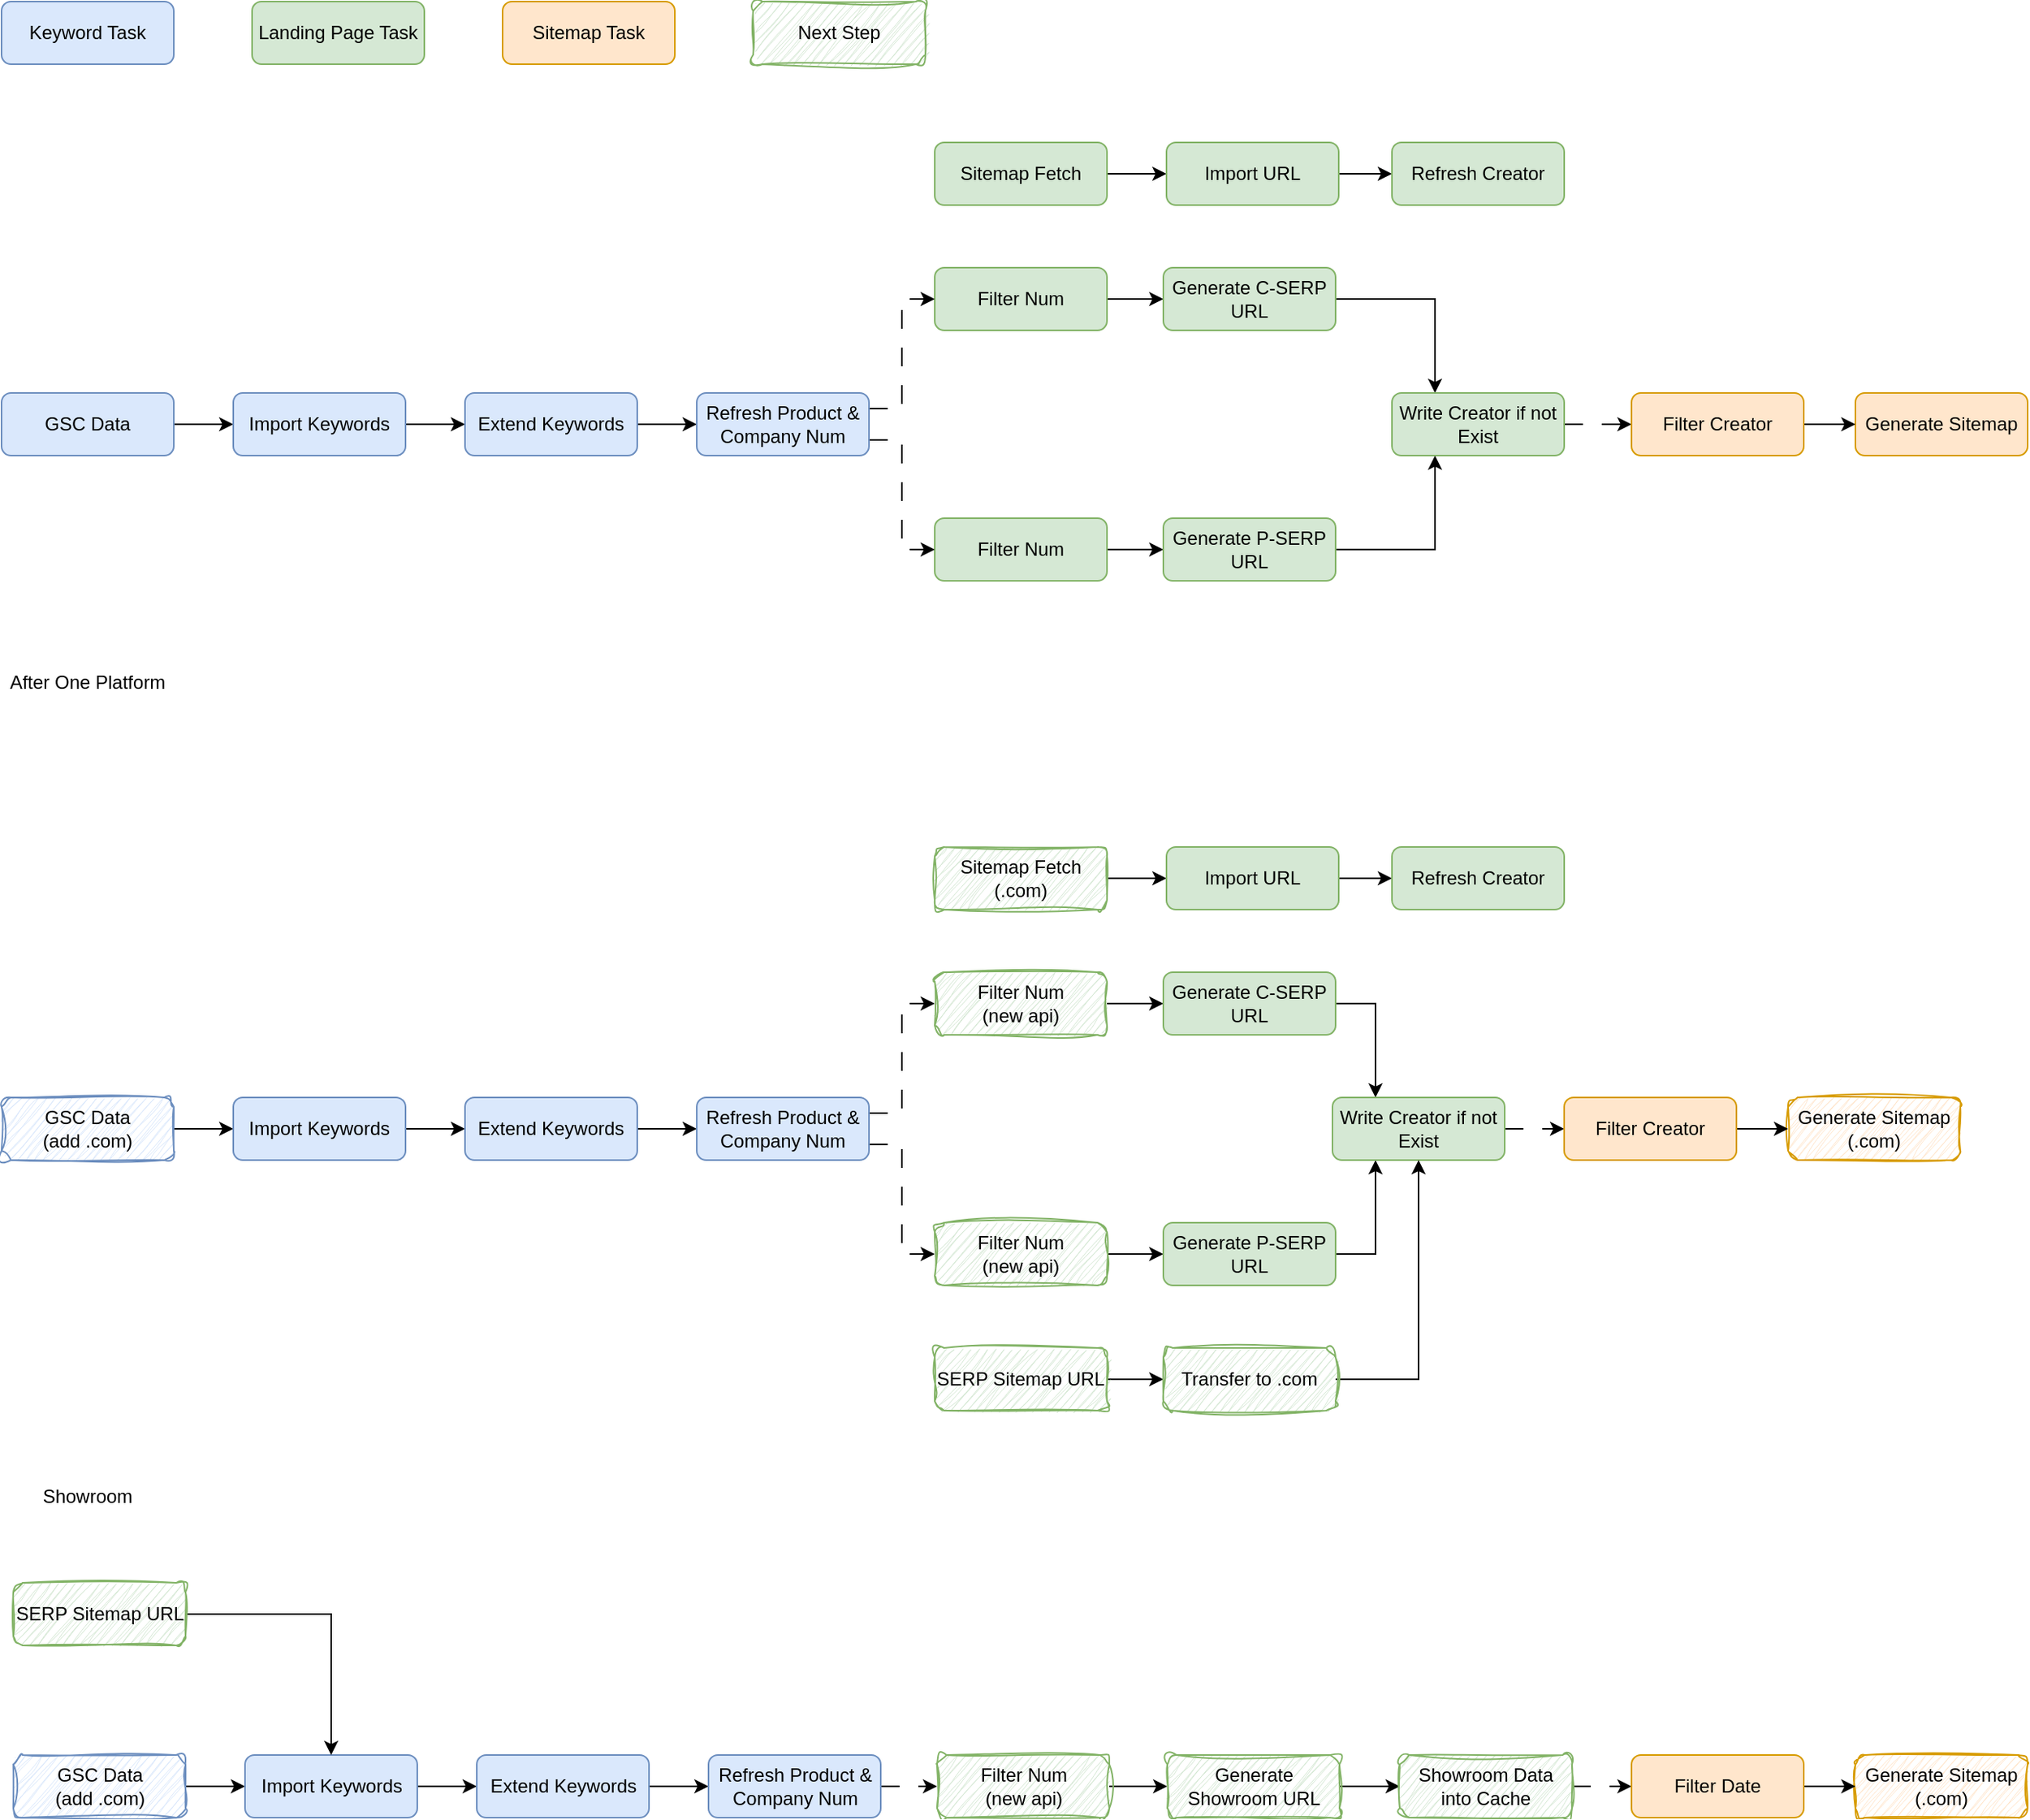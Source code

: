 <mxfile version="24.7.6">
  <diagram name="第 1 页" id="FKsdt8u9-RkYYhhdsaq5">
    <mxGraphModel dx="2261" dy="1831" grid="1" gridSize="10" guides="1" tooltips="1" connect="1" arrows="1" fold="1" page="1" pageScale="1" pageWidth="827" pageHeight="1169" math="0" shadow="0">
      <root>
        <mxCell id="0" />
        <mxCell id="1" parent="0" />
        <mxCell id="7cUj4nOX0Q-iwzIHyv7q-23" style="edgeStyle=orthogonalEdgeStyle;rounded=0;orthogonalLoop=1;jettySize=auto;html=1;exitX=1;exitY=0.5;exitDx=0;exitDy=0;entryX=0;entryY=0.5;entryDx=0;entryDy=0;" parent="1" source="hdqRihBdZJbinV5GYeB0-1" target="7cUj4nOX0Q-iwzIHyv7q-1" edge="1">
          <mxGeometry relative="1" as="geometry" />
        </mxCell>
        <mxCell id="hdqRihBdZJbinV5GYeB0-1" value="GSC Data" style="rounded=1;whiteSpace=wrap;html=1;fillColor=#dae8fc;strokeColor=#6c8ebf;" parent="1" vertex="1">
          <mxGeometry x="-30" y="130" width="110" height="40" as="geometry" />
        </mxCell>
        <mxCell id="7cUj4nOX0Q-iwzIHyv7q-24" style="edgeStyle=orthogonalEdgeStyle;rounded=0;orthogonalLoop=1;jettySize=auto;html=1;exitX=1;exitY=0.5;exitDx=0;exitDy=0;entryX=0;entryY=0.5;entryDx=0;entryDy=0;" parent="1" source="7cUj4nOX0Q-iwzIHyv7q-1" target="7cUj4nOX0Q-iwzIHyv7q-2" edge="1">
          <mxGeometry relative="1" as="geometry" />
        </mxCell>
        <mxCell id="7cUj4nOX0Q-iwzIHyv7q-1" value="Import Keywords" style="rounded=1;whiteSpace=wrap;html=1;fillColor=#dae8fc;strokeColor=#6c8ebf;" parent="1" vertex="1">
          <mxGeometry x="118" y="130" width="110" height="40" as="geometry" />
        </mxCell>
        <mxCell id="Ki7Z3YDzm4PbCD4ekVSk-2" style="edgeStyle=orthogonalEdgeStyle;rounded=0;orthogonalLoop=1;jettySize=auto;html=1;exitX=1;exitY=0.5;exitDx=0;exitDy=0;entryX=0;entryY=0.5;entryDx=0;entryDy=0;" parent="1" source="7cUj4nOX0Q-iwzIHyv7q-2" target="Ki7Z3YDzm4PbCD4ekVSk-1" edge="1">
          <mxGeometry relative="1" as="geometry" />
        </mxCell>
        <mxCell id="7cUj4nOX0Q-iwzIHyv7q-2" value="Extend Keywords" style="rounded=1;whiteSpace=wrap;html=1;fillColor=#dae8fc;strokeColor=#6c8ebf;" parent="1" vertex="1">
          <mxGeometry x="266" y="130" width="110" height="40" as="geometry" />
        </mxCell>
        <mxCell id="7cUj4nOX0Q-iwzIHyv7q-28" style="edgeStyle=orthogonalEdgeStyle;rounded=0;orthogonalLoop=1;jettySize=auto;html=1;exitX=1;exitY=0.5;exitDx=0;exitDy=0;entryX=0;entryY=0.5;entryDx=0;entryDy=0;" parent="1" source="7cUj4nOX0Q-iwzIHyv7q-5" target="7cUj4nOX0Q-iwzIHyv7q-7" edge="1">
          <mxGeometry relative="1" as="geometry" />
        </mxCell>
        <mxCell id="7cUj4nOX0Q-iwzIHyv7q-5" value="Filter Num" style="rounded=1;whiteSpace=wrap;html=1;fillColor=#d5e8d4;strokeColor=#82b366;" parent="1" vertex="1">
          <mxGeometry x="566" y="50" width="110" height="40" as="geometry" />
        </mxCell>
        <mxCell id="7cUj4nOX0Q-iwzIHyv7q-42" style="edgeStyle=orthogonalEdgeStyle;rounded=0;orthogonalLoop=1;jettySize=auto;html=1;exitX=1;exitY=0.5;exitDx=0;exitDy=0;entryX=0;entryY=0.5;entryDx=0;entryDy=0;" parent="1" source="7cUj4nOX0Q-iwzIHyv7q-6" target="7cUj4nOX0Q-iwzIHyv7q-8" edge="1">
          <mxGeometry relative="1" as="geometry" />
        </mxCell>
        <mxCell id="7cUj4nOX0Q-iwzIHyv7q-6" value="Filter Num" style="rounded=1;whiteSpace=wrap;html=1;fillColor=#d5e8d4;strokeColor=#82b366;" parent="1" vertex="1">
          <mxGeometry x="566" y="210" width="110" height="40" as="geometry" />
        </mxCell>
        <mxCell id="7cUj4nOX0Q-iwzIHyv7q-67" style="edgeStyle=orthogonalEdgeStyle;rounded=0;orthogonalLoop=1;jettySize=auto;html=1;exitX=1;exitY=0.5;exitDx=0;exitDy=0;entryX=0.25;entryY=0;entryDx=0;entryDy=0;" parent="1" source="7cUj4nOX0Q-iwzIHyv7q-7" target="7cUj4nOX0Q-iwzIHyv7q-11" edge="1">
          <mxGeometry relative="1" as="geometry" />
        </mxCell>
        <mxCell id="7cUj4nOX0Q-iwzIHyv7q-7" value="Generate C-SERP URL" style="rounded=1;whiteSpace=wrap;html=1;fillColor=#d5e8d4;strokeColor=#82b366;" parent="1" vertex="1">
          <mxGeometry x="712" y="50" width="110" height="40" as="geometry" />
        </mxCell>
        <mxCell id="Elx_2FQx-1t-T98E23u6-49" style="edgeStyle=orthogonalEdgeStyle;rounded=0;orthogonalLoop=1;jettySize=auto;html=1;exitX=1;exitY=0.5;exitDx=0;exitDy=0;entryX=0.25;entryY=1;entryDx=0;entryDy=0;" edge="1" parent="1" source="7cUj4nOX0Q-iwzIHyv7q-8" target="7cUj4nOX0Q-iwzIHyv7q-11">
          <mxGeometry relative="1" as="geometry" />
        </mxCell>
        <mxCell id="7cUj4nOX0Q-iwzIHyv7q-8" value="Generate P-SERP URL" style="rounded=1;whiteSpace=wrap;html=1;fillColor=#d5e8d4;strokeColor=#82b366;" parent="1" vertex="1">
          <mxGeometry x="712" y="210" width="110" height="40" as="geometry" />
        </mxCell>
        <mxCell id="7cUj4nOX0Q-iwzIHyv7q-63" style="edgeStyle=orthogonalEdgeStyle;rounded=0;orthogonalLoop=1;jettySize=auto;html=1;exitX=1;exitY=0.5;exitDx=0;exitDy=0;fillColor=#d5e8d4;strokeColor=#000000;" parent="1" source="7cUj4nOX0Q-iwzIHyv7q-9" target="7cUj4nOX0Q-iwzIHyv7q-22" edge="1">
          <mxGeometry relative="1" as="geometry" />
        </mxCell>
        <mxCell id="7cUj4nOX0Q-iwzIHyv7q-9" value="Sitemap Fetch" style="rounded=1;whiteSpace=wrap;html=1;fillColor=#d5e8d4;strokeColor=#82b366;" parent="1" vertex="1">
          <mxGeometry x="566" y="-30" width="110" height="40" as="geometry" />
        </mxCell>
        <mxCell id="7cUj4nOX0Q-iwzIHyv7q-72" style="edgeStyle=orthogonalEdgeStyle;rounded=0;orthogonalLoop=1;jettySize=auto;html=1;exitX=1;exitY=0.5;exitDx=0;exitDy=0;entryX=0;entryY=0.5;entryDx=0;entryDy=0;dashed=1;dashPattern=12 12;" parent="1" source="7cUj4nOX0Q-iwzIHyv7q-11" target="7cUj4nOX0Q-iwzIHyv7q-71" edge="1">
          <mxGeometry relative="1" as="geometry" />
        </mxCell>
        <mxCell id="7cUj4nOX0Q-iwzIHyv7q-11" value="Write Creator if not Exist" style="rounded=1;whiteSpace=wrap;html=1;fillColor=#d5e8d4;strokeColor=#82b366;" parent="1" vertex="1">
          <mxGeometry x="858" y="130" width="110" height="40" as="geometry" />
        </mxCell>
        <mxCell id="7cUj4nOX0Q-iwzIHyv7q-14" value="Generate Sitemap" style="rounded=1;whiteSpace=wrap;html=1;fillColor=#ffe6cc;strokeColor=#d79b00;" parent="1" vertex="1">
          <mxGeometry x="1154" y="130" width="110" height="40" as="geometry" />
        </mxCell>
        <mxCell id="7cUj4nOX0Q-iwzIHyv7q-65" style="edgeStyle=orthogonalEdgeStyle;rounded=0;orthogonalLoop=1;jettySize=auto;html=1;exitX=1;exitY=0.5;exitDx=0;exitDy=0;entryX=0;entryY=0.5;entryDx=0;entryDy=0;fillColor=#d5e8d4;strokeColor=#000000;" parent="1" source="7cUj4nOX0Q-iwzIHyv7q-22" target="7cUj4nOX0Q-iwzIHyv7q-64" edge="1">
          <mxGeometry relative="1" as="geometry" />
        </mxCell>
        <mxCell id="7cUj4nOX0Q-iwzIHyv7q-22" value="Import URL" style="rounded=1;whiteSpace=wrap;html=1;fillColor=#d5e8d4;strokeColor=#82b366;" parent="1" vertex="1">
          <mxGeometry x="714" y="-30" width="110" height="40" as="geometry" />
        </mxCell>
        <mxCell id="7cUj4nOX0Q-iwzIHyv7q-51" value="Keyword Task" style="rounded=1;whiteSpace=wrap;html=1;fillColor=#dae8fc;strokeColor=#6c8ebf;" parent="1" vertex="1">
          <mxGeometry x="-30" y="-120" width="110" height="40" as="geometry" />
        </mxCell>
        <mxCell id="7cUj4nOX0Q-iwzIHyv7q-52" value="Landing Page Task" style="rounded=1;whiteSpace=wrap;html=1;fillColor=#d5e8d4;strokeColor=#82b366;" parent="1" vertex="1">
          <mxGeometry x="130" y="-120" width="110" height="40" as="geometry" />
        </mxCell>
        <mxCell id="7cUj4nOX0Q-iwzIHyv7q-53" value="Sitemap Task" style="rounded=1;whiteSpace=wrap;html=1;fillColor=#ffe6cc;strokeColor=#d79b00;" parent="1" vertex="1">
          <mxGeometry x="290" y="-120" width="110" height="40" as="geometry" />
        </mxCell>
        <mxCell id="7cUj4nOX0Q-iwzIHyv7q-64" value="Refresh Creator" style="rounded=1;whiteSpace=wrap;html=1;fillColor=#d5e8d4;strokeColor=#82b366;" parent="1" vertex="1">
          <mxGeometry x="858" y="-30" width="110" height="40" as="geometry" />
        </mxCell>
        <mxCell id="7cUj4nOX0Q-iwzIHyv7q-73" style="edgeStyle=orthogonalEdgeStyle;rounded=0;orthogonalLoop=1;jettySize=auto;html=1;exitX=1;exitY=0.5;exitDx=0;exitDy=0;entryX=0;entryY=0.5;entryDx=0;entryDy=0;" parent="1" source="7cUj4nOX0Q-iwzIHyv7q-71" target="7cUj4nOX0Q-iwzIHyv7q-14" edge="1">
          <mxGeometry relative="1" as="geometry" />
        </mxCell>
        <mxCell id="7cUj4nOX0Q-iwzIHyv7q-71" value="Filter Creator" style="rounded=1;whiteSpace=wrap;html=1;fillColor=#ffe6cc;strokeColor=#d79b00;" parent="1" vertex="1">
          <mxGeometry x="1011" y="130" width="110" height="40" as="geometry" />
        </mxCell>
        <mxCell id="OvNmOooc81KboLk7s8Qc-1" value="Next Step" style="rounded=1;whiteSpace=wrap;html=1;fillColor=#d5e8d4;strokeColor=#82b366;sketch=1;curveFitting=1;jiggle=2;" parent="1" vertex="1">
          <mxGeometry x="450" y="-120" width="110" height="40" as="geometry" />
        </mxCell>
        <mxCell id="Elx_2FQx-1t-T98E23u6-45" style="edgeStyle=orthogonalEdgeStyle;rounded=0;orthogonalLoop=1;jettySize=auto;html=1;exitX=1;exitY=0.25;exitDx=0;exitDy=0;entryX=0;entryY=0.5;entryDx=0;entryDy=0;dashed=1;dashPattern=12 12;" edge="1" parent="1" source="Ki7Z3YDzm4PbCD4ekVSk-1" target="7cUj4nOX0Q-iwzIHyv7q-5">
          <mxGeometry relative="1" as="geometry" />
        </mxCell>
        <mxCell id="Elx_2FQx-1t-T98E23u6-46" style="edgeStyle=orthogonalEdgeStyle;rounded=0;orthogonalLoop=1;jettySize=auto;html=1;exitX=1;exitY=0.75;exitDx=0;exitDy=0;entryX=0;entryY=0.5;entryDx=0;entryDy=0;dashed=1;dashPattern=12 12;" edge="1" parent="1" source="Ki7Z3YDzm4PbCD4ekVSk-1" target="7cUj4nOX0Q-iwzIHyv7q-6">
          <mxGeometry relative="1" as="geometry" />
        </mxCell>
        <mxCell id="Ki7Z3YDzm4PbCD4ekVSk-1" value="Refresh Product &amp;amp; Company Num" style="rounded=1;whiteSpace=wrap;html=1;fillColor=#dae8fc;strokeColor=#6c8ebf;" parent="1" vertex="1">
          <mxGeometry x="414" y="130" width="110" height="40" as="geometry" />
        </mxCell>
        <mxCell id="Elx_2FQx-1t-T98E23u6-1" value="After One Platform" style="text;html=1;align=center;verticalAlign=middle;whiteSpace=wrap;rounded=0;" vertex="1" parent="1">
          <mxGeometry x="-30" y="300" width="110" height="30" as="geometry" />
        </mxCell>
        <mxCell id="Elx_2FQx-1t-T98E23u6-2" style="edgeStyle=orthogonalEdgeStyle;rounded=0;orthogonalLoop=1;jettySize=auto;html=1;exitX=1;exitY=0.5;exitDx=0;exitDy=0;entryX=0;entryY=0.5;entryDx=0;entryDy=0;" edge="1" parent="1" source="Elx_2FQx-1t-T98E23u6-3" target="Elx_2FQx-1t-T98E23u6-5">
          <mxGeometry relative="1" as="geometry" />
        </mxCell>
        <mxCell id="Elx_2FQx-1t-T98E23u6-3" value="GSC Data&lt;div&gt;(add .com)&lt;/div&gt;" style="rounded=1;whiteSpace=wrap;html=1;fillColor=#dae8fc;strokeColor=#6c8ebf;sketch=1;curveFitting=1;jiggle=2;" vertex="1" parent="1">
          <mxGeometry x="-30" y="580" width="110" height="40" as="geometry" />
        </mxCell>
        <mxCell id="Elx_2FQx-1t-T98E23u6-4" style="edgeStyle=orthogonalEdgeStyle;rounded=0;orthogonalLoop=1;jettySize=auto;html=1;exitX=1;exitY=0.5;exitDx=0;exitDy=0;entryX=0;entryY=0.5;entryDx=0;entryDy=0;" edge="1" parent="1" source="Elx_2FQx-1t-T98E23u6-5" target="Elx_2FQx-1t-T98E23u6-7">
          <mxGeometry relative="1" as="geometry" />
        </mxCell>
        <mxCell id="Elx_2FQx-1t-T98E23u6-5" value="Import Keywords" style="rounded=1;whiteSpace=wrap;html=1;fillColor=#dae8fc;strokeColor=#6c8ebf;" vertex="1" parent="1">
          <mxGeometry x="118" y="580" width="110" height="40" as="geometry" />
        </mxCell>
        <mxCell id="Elx_2FQx-1t-T98E23u6-6" style="edgeStyle=orthogonalEdgeStyle;rounded=0;orthogonalLoop=1;jettySize=auto;html=1;exitX=1;exitY=0.5;exitDx=0;exitDy=0;entryX=0;entryY=0.5;entryDx=0;entryDy=0;" edge="1" parent="1" source="Elx_2FQx-1t-T98E23u6-7" target="Elx_2FQx-1t-T98E23u6-38">
          <mxGeometry relative="1" as="geometry" />
        </mxCell>
        <mxCell id="Elx_2FQx-1t-T98E23u6-7" value="Extend Keywords" style="rounded=1;whiteSpace=wrap;html=1;fillColor=#dae8fc;strokeColor=#6c8ebf;" vertex="1" parent="1">
          <mxGeometry x="266" y="580" width="110" height="40" as="geometry" />
        </mxCell>
        <mxCell id="Elx_2FQx-1t-T98E23u6-8" style="edgeStyle=orthogonalEdgeStyle;rounded=0;orthogonalLoop=1;jettySize=auto;html=1;exitX=1;exitY=0.5;exitDx=0;exitDy=0;entryX=0;entryY=0.5;entryDx=0;entryDy=0;" edge="1" parent="1" source="Elx_2FQx-1t-T98E23u6-9" target="Elx_2FQx-1t-T98E23u6-13">
          <mxGeometry relative="1" as="geometry" />
        </mxCell>
        <mxCell id="Elx_2FQx-1t-T98E23u6-9" value="Filter Num&lt;div&gt;(new api)&lt;/div&gt;" style="rounded=1;whiteSpace=wrap;html=1;fillColor=#d5e8d4;strokeColor=#82b366;sketch=1;curveFitting=1;jiggle=2;" vertex="1" parent="1">
          <mxGeometry x="566" y="500" width="110" height="40" as="geometry" />
        </mxCell>
        <mxCell id="Elx_2FQx-1t-T98E23u6-10" style="edgeStyle=orthogonalEdgeStyle;rounded=0;orthogonalLoop=1;jettySize=auto;html=1;exitX=1;exitY=0.5;exitDx=0;exitDy=0;entryX=0;entryY=0.5;entryDx=0;entryDy=0;" edge="1" parent="1" source="Elx_2FQx-1t-T98E23u6-11" target="Elx_2FQx-1t-T98E23u6-15">
          <mxGeometry relative="1" as="geometry" />
        </mxCell>
        <mxCell id="Elx_2FQx-1t-T98E23u6-11" value="Filter Num&lt;div&gt;(new api)&lt;/div&gt;" style="rounded=1;whiteSpace=wrap;html=1;fillColor=#d5e8d4;strokeColor=#82b366;sketch=1;curveFitting=1;jiggle=2;" vertex="1" parent="1">
          <mxGeometry x="566" y="660" width="110" height="40" as="geometry" />
        </mxCell>
        <mxCell id="Elx_2FQx-1t-T98E23u6-47" style="edgeStyle=orthogonalEdgeStyle;rounded=0;orthogonalLoop=1;jettySize=auto;html=1;exitX=1;exitY=0.5;exitDx=0;exitDy=0;entryX=0.25;entryY=0;entryDx=0;entryDy=0;" edge="1" parent="1" source="Elx_2FQx-1t-T98E23u6-13" target="Elx_2FQx-1t-T98E23u6-19">
          <mxGeometry relative="1" as="geometry" />
        </mxCell>
        <mxCell id="Elx_2FQx-1t-T98E23u6-13" value="Generate C-SERP URL" style="rounded=1;whiteSpace=wrap;html=1;fillColor=#d5e8d4;strokeColor=#82b366;" vertex="1" parent="1">
          <mxGeometry x="712" y="500" width="110" height="40" as="geometry" />
        </mxCell>
        <mxCell id="Elx_2FQx-1t-T98E23u6-48" style="edgeStyle=orthogonalEdgeStyle;rounded=0;orthogonalLoop=1;jettySize=auto;html=1;exitX=1;exitY=0.5;exitDx=0;exitDy=0;entryX=0.25;entryY=1;entryDx=0;entryDy=0;" edge="1" parent="1" source="Elx_2FQx-1t-T98E23u6-15" target="Elx_2FQx-1t-T98E23u6-19">
          <mxGeometry relative="1" as="geometry" />
        </mxCell>
        <mxCell id="Elx_2FQx-1t-T98E23u6-15" value="Generate P-SERP URL" style="rounded=1;whiteSpace=wrap;html=1;fillColor=#d5e8d4;strokeColor=#82b366;" vertex="1" parent="1">
          <mxGeometry x="712" y="660" width="110" height="40" as="geometry" />
        </mxCell>
        <mxCell id="Elx_2FQx-1t-T98E23u6-16" style="edgeStyle=orthogonalEdgeStyle;rounded=0;orthogonalLoop=1;jettySize=auto;html=1;exitX=1;exitY=0.5;exitDx=0;exitDy=0;fillColor=#d5e8d4;strokeColor=#000000;" edge="1" parent="1" source="Elx_2FQx-1t-T98E23u6-17" target="Elx_2FQx-1t-T98E23u6-30">
          <mxGeometry relative="1" as="geometry" />
        </mxCell>
        <mxCell id="Elx_2FQx-1t-T98E23u6-17" value="Sitemap Fetch&lt;div&gt;(.com)&lt;/div&gt;" style="rounded=1;whiteSpace=wrap;html=1;fillColor=#d5e8d4;strokeColor=#82b366;sketch=1;curveFitting=1;jiggle=2;" vertex="1" parent="1">
          <mxGeometry x="566" y="420" width="110" height="40" as="geometry" />
        </mxCell>
        <mxCell id="Elx_2FQx-1t-T98E23u6-18" style="edgeStyle=orthogonalEdgeStyle;rounded=0;orthogonalLoop=1;jettySize=auto;html=1;exitX=1;exitY=0.5;exitDx=0;exitDy=0;entryX=0;entryY=0.5;entryDx=0;entryDy=0;dashed=1;dashPattern=12 12;" edge="1" parent="1" source="Elx_2FQx-1t-T98E23u6-19" target="Elx_2FQx-1t-T98E23u6-33">
          <mxGeometry relative="1" as="geometry" />
        </mxCell>
        <mxCell id="Elx_2FQx-1t-T98E23u6-19" value="Write Creator if not Exist" style="rounded=1;whiteSpace=wrap;html=1;fillColor=#d5e8d4;strokeColor=#82b366;" vertex="1" parent="1">
          <mxGeometry x="820" y="580" width="110" height="40" as="geometry" />
        </mxCell>
        <mxCell id="Elx_2FQx-1t-T98E23u6-20" value="Generate Sitemap&lt;div&gt;(.com)&lt;/div&gt;" style="rounded=1;whiteSpace=wrap;html=1;fillColor=#ffe6cc;strokeColor=#d79b00;sketch=1;curveFitting=1;jiggle=2;" vertex="1" parent="1">
          <mxGeometry x="1111" y="580" width="110" height="40" as="geometry" />
        </mxCell>
        <mxCell id="Elx_2FQx-1t-T98E23u6-29" style="edgeStyle=orthogonalEdgeStyle;rounded=0;orthogonalLoop=1;jettySize=auto;html=1;exitX=1;exitY=0.5;exitDx=0;exitDy=0;entryX=0;entryY=0.5;entryDx=0;entryDy=0;fillColor=#d5e8d4;strokeColor=#000000;" edge="1" parent="1" source="Elx_2FQx-1t-T98E23u6-30" target="Elx_2FQx-1t-T98E23u6-31">
          <mxGeometry relative="1" as="geometry" />
        </mxCell>
        <mxCell id="Elx_2FQx-1t-T98E23u6-30" value="Import URL" style="rounded=1;whiteSpace=wrap;html=1;fillColor=#d5e8d4;strokeColor=#82b366;" vertex="1" parent="1">
          <mxGeometry x="714" y="420" width="110" height="40" as="geometry" />
        </mxCell>
        <mxCell id="Elx_2FQx-1t-T98E23u6-31" value="Refresh Creator" style="rounded=1;whiteSpace=wrap;html=1;fillColor=#d5e8d4;strokeColor=#82b366;" vertex="1" parent="1">
          <mxGeometry x="858" y="420" width="110" height="40" as="geometry" />
        </mxCell>
        <mxCell id="Elx_2FQx-1t-T98E23u6-32" style="edgeStyle=orthogonalEdgeStyle;rounded=0;orthogonalLoop=1;jettySize=auto;html=1;exitX=1;exitY=0.5;exitDx=0;exitDy=0;entryX=0;entryY=0.5;entryDx=0;entryDy=0;" edge="1" parent="1" source="Elx_2FQx-1t-T98E23u6-33" target="Elx_2FQx-1t-T98E23u6-20">
          <mxGeometry relative="1" as="geometry" />
        </mxCell>
        <mxCell id="Elx_2FQx-1t-T98E23u6-33" value="Filter Creator" style="rounded=1;whiteSpace=wrap;html=1;fillColor=#ffe6cc;strokeColor=#d79b00;" vertex="1" parent="1">
          <mxGeometry x="968" y="580" width="110" height="40" as="geometry" />
        </mxCell>
        <mxCell id="Elx_2FQx-1t-T98E23u6-43" style="edgeStyle=orthogonalEdgeStyle;rounded=0;orthogonalLoop=1;jettySize=auto;html=1;exitX=1;exitY=0.25;exitDx=0;exitDy=0;entryX=0;entryY=0.5;entryDx=0;entryDy=0;dashed=1;dashPattern=12 12;" edge="1" parent="1" source="Elx_2FQx-1t-T98E23u6-38" target="Elx_2FQx-1t-T98E23u6-9">
          <mxGeometry relative="1" as="geometry" />
        </mxCell>
        <mxCell id="Elx_2FQx-1t-T98E23u6-44" style="edgeStyle=orthogonalEdgeStyle;rounded=0;orthogonalLoop=1;jettySize=auto;html=1;exitX=1;exitY=0.75;exitDx=0;exitDy=0;entryX=0;entryY=0.5;entryDx=0;entryDy=0;dashed=1;dashPattern=12 12;" edge="1" parent="1" source="Elx_2FQx-1t-T98E23u6-38" target="Elx_2FQx-1t-T98E23u6-11">
          <mxGeometry relative="1" as="geometry" />
        </mxCell>
        <mxCell id="Elx_2FQx-1t-T98E23u6-38" value="Refresh Product &amp;amp; Company Num" style="rounded=1;whiteSpace=wrap;html=1;fillColor=#dae8fc;strokeColor=#6c8ebf;" vertex="1" parent="1">
          <mxGeometry x="414" y="580" width="110" height="40" as="geometry" />
        </mxCell>
        <mxCell id="Elx_2FQx-1t-T98E23u6-53" style="edgeStyle=orthogonalEdgeStyle;rounded=0;orthogonalLoop=1;jettySize=auto;html=1;exitX=1;exitY=0.5;exitDx=0;exitDy=0;entryX=0;entryY=0.5;entryDx=0;entryDy=0;" edge="1" parent="1" source="Elx_2FQx-1t-T98E23u6-50" target="Elx_2FQx-1t-T98E23u6-51">
          <mxGeometry relative="1" as="geometry" />
        </mxCell>
        <mxCell id="Elx_2FQx-1t-T98E23u6-50" value="SERP Sitemap URL" style="rounded=1;whiteSpace=wrap;html=1;fillColor=#d5e8d4;strokeColor=#82b366;sketch=1;curveFitting=1;jiggle=2;" vertex="1" parent="1">
          <mxGeometry x="566" y="740" width="110" height="40" as="geometry" />
        </mxCell>
        <mxCell id="Elx_2FQx-1t-T98E23u6-52" style="edgeStyle=orthogonalEdgeStyle;rounded=0;orthogonalLoop=1;jettySize=auto;html=1;exitX=1;exitY=0.5;exitDx=0;exitDy=0;entryX=0.5;entryY=1;entryDx=0;entryDy=0;" edge="1" parent="1" source="Elx_2FQx-1t-T98E23u6-51" target="Elx_2FQx-1t-T98E23u6-19">
          <mxGeometry relative="1" as="geometry" />
        </mxCell>
        <mxCell id="Elx_2FQx-1t-T98E23u6-51" value="Transfer to .com" style="rounded=1;whiteSpace=wrap;html=1;fillColor=#d5e8d4;strokeColor=#82b366;sketch=1;curveFitting=1;jiggle=2;" vertex="1" parent="1">
          <mxGeometry x="712" y="740" width="110" height="40" as="geometry" />
        </mxCell>
        <mxCell id="Elx_2FQx-1t-T98E23u6-54" value="Showroom" style="text;html=1;align=center;verticalAlign=middle;whiteSpace=wrap;rounded=0;" vertex="1" parent="1">
          <mxGeometry x="-30" y="820" width="110" height="30" as="geometry" />
        </mxCell>
        <mxCell id="Elx_2FQx-1t-T98E23u6-55" style="edgeStyle=orthogonalEdgeStyle;rounded=0;orthogonalLoop=1;jettySize=auto;html=1;exitX=1;exitY=0.5;exitDx=0;exitDy=0;entryX=0;entryY=0.5;entryDx=0;entryDy=0;" edge="1" parent="1" source="Elx_2FQx-1t-T98E23u6-56" target="Elx_2FQx-1t-T98E23u6-58">
          <mxGeometry relative="1" as="geometry" />
        </mxCell>
        <mxCell id="Elx_2FQx-1t-T98E23u6-56" value="GSC Data&lt;div&gt;(add .com)&lt;/div&gt;" style="rounded=1;whiteSpace=wrap;html=1;fillColor=#dae8fc;strokeColor=#6c8ebf;sketch=1;curveFitting=1;jiggle=2;" vertex="1" parent="1">
          <mxGeometry x="-22.5" y="1000" width="110" height="40" as="geometry" />
        </mxCell>
        <mxCell id="Elx_2FQx-1t-T98E23u6-57" style="edgeStyle=orthogonalEdgeStyle;rounded=0;orthogonalLoop=1;jettySize=auto;html=1;exitX=1;exitY=0.5;exitDx=0;exitDy=0;entryX=0;entryY=0.5;entryDx=0;entryDy=0;" edge="1" parent="1" source="Elx_2FQx-1t-T98E23u6-58" target="Elx_2FQx-1t-T98E23u6-60">
          <mxGeometry relative="1" as="geometry" />
        </mxCell>
        <mxCell id="Elx_2FQx-1t-T98E23u6-58" value="Import Keywords" style="rounded=1;whiteSpace=wrap;html=1;fillColor=#dae8fc;strokeColor=#6c8ebf;" vertex="1" parent="1">
          <mxGeometry x="125.5" y="1000" width="110" height="40" as="geometry" />
        </mxCell>
        <mxCell id="Elx_2FQx-1t-T98E23u6-59" style="edgeStyle=orthogonalEdgeStyle;rounded=0;orthogonalLoop=1;jettySize=auto;html=1;exitX=1;exitY=0.5;exitDx=0;exitDy=0;entryX=0;entryY=0.5;entryDx=0;entryDy=0;" edge="1" parent="1" source="Elx_2FQx-1t-T98E23u6-60" target="Elx_2FQx-1t-T98E23u6-81">
          <mxGeometry relative="1" as="geometry" />
        </mxCell>
        <mxCell id="Elx_2FQx-1t-T98E23u6-60" value="Extend Keywords" style="rounded=1;whiteSpace=wrap;html=1;fillColor=#dae8fc;strokeColor=#6c8ebf;" vertex="1" parent="1">
          <mxGeometry x="273.5" y="1000" width="110" height="40" as="geometry" />
        </mxCell>
        <mxCell id="Elx_2FQx-1t-T98E23u6-87" style="edgeStyle=orthogonalEdgeStyle;rounded=0;orthogonalLoop=1;jettySize=auto;html=1;exitX=1;exitY=0.5;exitDx=0;exitDy=0;entryX=0;entryY=0.5;entryDx=0;entryDy=0;" edge="1" parent="1" source="Elx_2FQx-1t-T98E23u6-62" target="Elx_2FQx-1t-T98E23u6-66">
          <mxGeometry relative="1" as="geometry" />
        </mxCell>
        <mxCell id="Elx_2FQx-1t-T98E23u6-62" value="Filter Num&lt;div&gt;(new api)&lt;/div&gt;" style="rounded=1;whiteSpace=wrap;html=1;fillColor=#d5e8d4;strokeColor=#82b366;sketch=1;curveFitting=1;jiggle=2;" vertex="1" parent="1">
          <mxGeometry x="567.5" y="1000" width="110" height="40" as="geometry" />
        </mxCell>
        <mxCell id="Elx_2FQx-1t-T98E23u6-88" style="edgeStyle=orthogonalEdgeStyle;rounded=0;orthogonalLoop=1;jettySize=auto;html=1;exitX=1;exitY=0.5;exitDx=0;exitDy=0;entryX=0;entryY=0.5;entryDx=0;entryDy=0;" edge="1" parent="1" source="Elx_2FQx-1t-T98E23u6-66" target="Elx_2FQx-1t-T98E23u6-72">
          <mxGeometry relative="1" as="geometry" />
        </mxCell>
        <mxCell id="Elx_2FQx-1t-T98E23u6-66" value="Generate Showroom URL" style="rounded=1;whiteSpace=wrap;html=1;fillColor=#d5e8d4;strokeColor=#82b366;sketch=1;curveFitting=1;jiggle=2;" vertex="1" parent="1">
          <mxGeometry x="714.5" y="1000" width="110" height="40" as="geometry" />
        </mxCell>
        <mxCell id="Elx_2FQx-1t-T98E23u6-71" style="edgeStyle=orthogonalEdgeStyle;rounded=0;orthogonalLoop=1;jettySize=auto;html=1;exitX=1;exitY=0.5;exitDx=0;exitDy=0;entryX=0;entryY=0.5;entryDx=0;entryDy=0;dashed=1;dashPattern=12 12;" edge="1" parent="1" source="Elx_2FQx-1t-T98E23u6-72" target="Elx_2FQx-1t-T98E23u6-78">
          <mxGeometry relative="1" as="geometry" />
        </mxCell>
        <mxCell id="Elx_2FQx-1t-T98E23u6-72" value="Showroom Data into Cache" style="rounded=1;whiteSpace=wrap;html=1;fillColor=#d5e8d4;strokeColor=#82b366;sketch=1;curveFitting=1;jiggle=2;" vertex="1" parent="1">
          <mxGeometry x="863" y="1000" width="110" height="40" as="geometry" />
        </mxCell>
        <mxCell id="Elx_2FQx-1t-T98E23u6-73" value="Generate Sitemap&lt;div&gt;(.com)&lt;/div&gt;" style="rounded=1;whiteSpace=wrap;html=1;fillColor=#ffe6cc;strokeColor=#d79b00;sketch=1;curveFitting=1;jiggle=2;" vertex="1" parent="1">
          <mxGeometry x="1154" y="1000" width="110" height="40" as="geometry" />
        </mxCell>
        <mxCell id="Elx_2FQx-1t-T98E23u6-77" style="edgeStyle=orthogonalEdgeStyle;rounded=0;orthogonalLoop=1;jettySize=auto;html=1;exitX=1;exitY=0.5;exitDx=0;exitDy=0;entryX=0;entryY=0.5;entryDx=0;entryDy=0;" edge="1" parent="1" source="Elx_2FQx-1t-T98E23u6-78" target="Elx_2FQx-1t-T98E23u6-73">
          <mxGeometry relative="1" as="geometry" />
        </mxCell>
        <mxCell id="Elx_2FQx-1t-T98E23u6-78" value="Filter Date" style="rounded=1;whiteSpace=wrap;html=1;fillColor=#ffe6cc;strokeColor=#d79b00;" vertex="1" parent="1">
          <mxGeometry x="1011" y="1000" width="110" height="40" as="geometry" />
        </mxCell>
        <mxCell id="Elx_2FQx-1t-T98E23u6-89" style="edgeStyle=orthogonalEdgeStyle;rounded=0;orthogonalLoop=1;jettySize=auto;html=1;exitX=1;exitY=0.5;exitDx=0;exitDy=0;entryX=0;entryY=0.5;entryDx=0;entryDy=0;dashed=1;dashPattern=12 12;" edge="1" parent="1" source="Elx_2FQx-1t-T98E23u6-81" target="Elx_2FQx-1t-T98E23u6-62">
          <mxGeometry relative="1" as="geometry" />
        </mxCell>
        <mxCell id="Elx_2FQx-1t-T98E23u6-81" value="Refresh Product &amp;amp; Company Num" style="rounded=1;whiteSpace=wrap;html=1;fillColor=#dae8fc;strokeColor=#6c8ebf;" vertex="1" parent="1">
          <mxGeometry x="421.5" y="1000" width="110" height="40" as="geometry" />
        </mxCell>
        <mxCell id="Elx_2FQx-1t-T98E23u6-86" style="edgeStyle=orthogonalEdgeStyle;rounded=0;orthogonalLoop=1;jettySize=auto;html=1;exitX=1;exitY=0.5;exitDx=0;exitDy=0;entryX=0.5;entryY=0;entryDx=0;entryDy=0;" edge="1" parent="1" source="Elx_2FQx-1t-T98E23u6-83" target="Elx_2FQx-1t-T98E23u6-58">
          <mxGeometry relative="1" as="geometry" />
        </mxCell>
        <mxCell id="Elx_2FQx-1t-T98E23u6-83" value="SERP Sitemap URL" style="rounded=1;whiteSpace=wrap;html=1;fillColor=#d5e8d4;strokeColor=#82b366;sketch=1;curveFitting=1;jiggle=2;" vertex="1" parent="1">
          <mxGeometry x="-22.5" y="890" width="110" height="40" as="geometry" />
        </mxCell>
      </root>
    </mxGraphModel>
  </diagram>
</mxfile>
